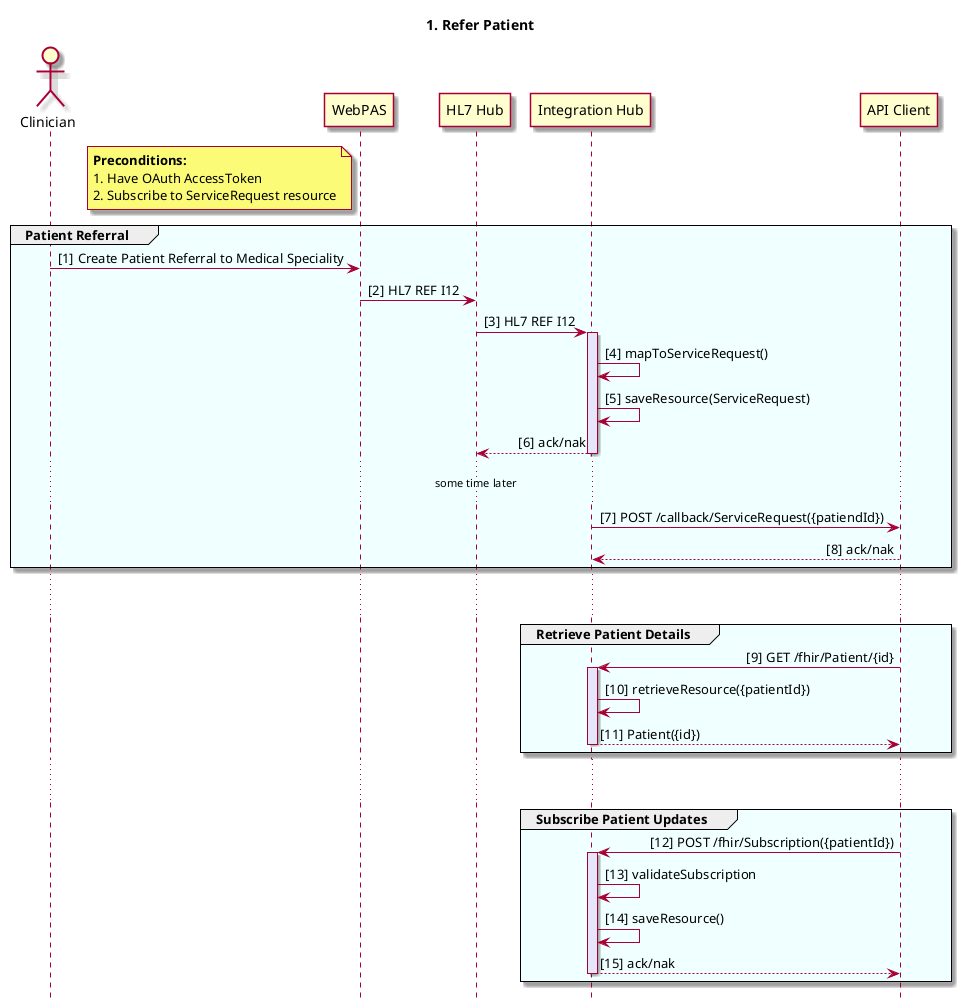 @startuml

skin rose
autonumber "[#]"
hide footbox
skinparam responseMessageBelowArrow true
skinparam sequenceMessageAlign direction
skinparam sequenceGroupBorderThickness 1

title 1. Refer Patient

note left of WebPAS
**Preconditions:**
1. Have OAuth AccessToken
2. Subscribe to ServiceRequest resource
end note

actor Clinician
participant WebPAS
participant "HL7 Hub" as HL7
participant "Integration Hub" as HUB
participant "API Client" as CLIENT

group #azure Patient Referral
  Clinician -> WebPAS: Create Patient Referral to Medical Speciality
  WebPAS -> HL7: HL7 REF I12
  HL7 -> HUB: HL7 REF I12
  activate HUB #lavender
  HUB -> HUB: mapToServiceRequest()
  HUB -> HUB: saveResource(ServiceRequest)
  return ack/nak
  deactivate HUB

... some time later ...

  HUB -> CLIENT: POST /callback/ServiceRequest({patiendId})
  return ack/nak
end

... ...

group #azure Retrieve Patient Details
  CLIENT -> HUB: GET /fhir/Patient/{id}
  activate HUB #lavender
  HUB -> HUB: retrieveResource({patientId})
  return Patient({id})
  deactivate HUB
end

... ...

group #azure Subscribe Patient Updates
  CLIENT -> HUB: POST /fhir/Subscription({patientId})
  activate HUB #lavender
  HUB -> HUB: validateSubscription
  HUB -> HUB: saveResource()
  return ack/nak
  deactivate HUB
end
@enduml